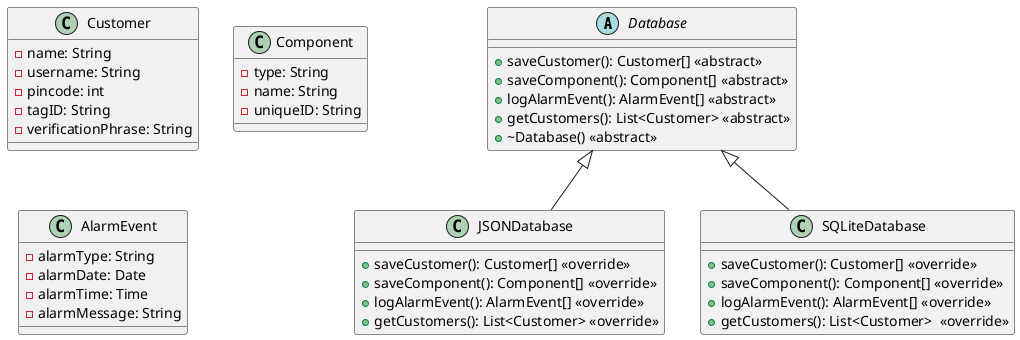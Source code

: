@startuml classes

abstract class Database {
    + saveCustomer(): Customer[] <<abstract>>
    + saveComponent(): Component[] <<abstract>>
    + logAlarmEvent(): AlarmEvent[] <<abstract>>
    + getCustomers(): List<Customer> <<abstract>>
    + ~Database() <<abstract>>
}

class JSONDatabase extends Database {
    + saveCustomer(): Customer[] <<override>>
    + saveComponent(): Component[] <<override>>
    + logAlarmEvent(): AlarmEvent[] <<override>>
    + getCustomers(): List<Customer> <<override>>
}

class SQLiteDatabase extends Database {
    + saveCustomer(): Customer[] <<override>>
    + saveComponent(): Component[] <<override>>
    + logAlarmEvent(): AlarmEvent[] <<override>>
    + getCustomers(): List<Customer>  <<override>>
}

class Customer {
    - name: String
    - username: String
    - pincode: int
    - tagID: String
    - verificationPhrase: String
}

class Component {
    - type: String
    - name: String
    - uniqueID: String
}

class AlarmEvent {
    - alarmType: String
    - alarmDate: Date
    - alarmTime: Time
    - alarmMessage: String
}

@enduml